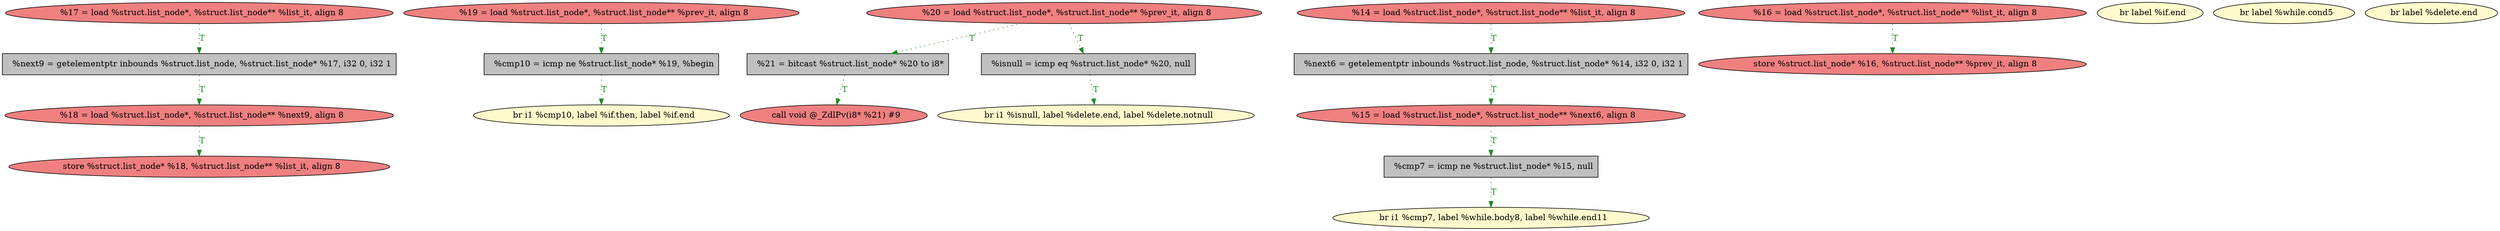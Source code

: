 
digraph G {


node1217 [fillcolor=grey,label="  %next9 = getelementptr inbounds %struct.list_node, %struct.list_node* %17, i32 0, i32 1",shape=rectangle,style=filled ]
node1216 [fillcolor=lemonchiffon,label="  br i1 %cmp10, label %if.then, label %if.end",shape=ellipse,style=filled ]
node1203 [fillcolor=grey,label="  %21 = bitcast %struct.list_node* %20 to i8*",shape=rectangle,style=filled ]
node1211 [fillcolor=lightcoral,label="  %17 = load %struct.list_node*, %struct.list_node** %list_it, align 8",shape=ellipse,style=filled ]
node1214 [fillcolor=lightcoral,label="  %20 = load %struct.list_node*, %struct.list_node** %prev_it, align 8",shape=ellipse,style=filled ]
node1204 [fillcolor=grey,label="  %cmp7 = icmp ne %struct.list_node* %15, null",shape=rectangle,style=filled ]
node1209 [fillcolor=lightcoral,label="  %14 = load %struct.list_node*, %struct.list_node** %list_it, align 8",shape=ellipse,style=filled ]
node1207 [fillcolor=lightcoral,label="  %15 = load %struct.list_node*, %struct.list_node** %next6, align 8",shape=ellipse,style=filled ]
node1202 [fillcolor=lemonchiffon,label="  br i1 %cmp7, label %while.body8, label %while.end11",shape=ellipse,style=filled ]
node1200 [fillcolor=lightcoral,label="  call void @_ZdlPv(i8* %21) #9",shape=ellipse,style=filled ]
node1213 [fillcolor=lightcoral,label="  store %struct.list_node* %18, %struct.list_node** %list_it, align 8",shape=ellipse,style=filled ]
node1218 [fillcolor=lightcoral,label="  %18 = load %struct.list_node*, %struct.list_node** %next9, align 8",shape=ellipse,style=filled ]
node1201 [fillcolor=lemonchiffon,label="  br i1 %isnull, label %delete.end, label %delete.notnull",shape=ellipse,style=filled ]
node1221 [fillcolor=grey,label="  %isnull = icmp eq %struct.list_node* %20, null",shape=rectangle,style=filled ]
node1206 [fillcolor=lightcoral,label="  %19 = load %struct.list_node*, %struct.list_node** %prev_it, align 8",shape=ellipse,style=filled ]
node1219 [fillcolor=lightcoral,label="  store %struct.list_node* %16, %struct.list_node** %prev_it, align 8",shape=ellipse,style=filled ]
node1205 [fillcolor=lemonchiffon,label="  br label %if.end",shape=ellipse,style=filled ]
node1210 [fillcolor=lemonchiffon,label="  br label %while.cond5",shape=ellipse,style=filled ]
node1215 [fillcolor=grey,label="  %next6 = getelementptr inbounds %struct.list_node, %struct.list_node* %14, i32 0, i32 1",shape=rectangle,style=filled ]
node1208 [fillcolor=lightcoral,label="  %16 = load %struct.list_node*, %struct.list_node** %list_it, align 8",shape=ellipse,style=filled ]
node1220 [fillcolor=grey,label="  %cmp10 = icmp ne %struct.list_node* %19, %begin",shape=rectangle,style=filled ]
node1212 [fillcolor=lemonchiffon,label="  br label %delete.end",shape=ellipse,style=filled ]

node1208->node1219 [style=dotted,color=forestgreen,label="T",fontcolor=forestgreen ]
node1207->node1204 [style=dotted,color=forestgreen,label="T",fontcolor=forestgreen ]
node1214->node1203 [style=dotted,color=forestgreen,label="T",fontcolor=forestgreen ]
node1209->node1215 [style=dotted,color=forestgreen,label="T",fontcolor=forestgreen ]
node1204->node1202 [style=dotted,color=forestgreen,label="T",fontcolor=forestgreen ]
node1203->node1200 [style=dotted,color=forestgreen,label="T",fontcolor=forestgreen ]
node1220->node1216 [style=dotted,color=forestgreen,label="T",fontcolor=forestgreen ]
node1206->node1220 [style=dotted,color=forestgreen,label="T",fontcolor=forestgreen ]
node1221->node1201 [style=dotted,color=forestgreen,label="T",fontcolor=forestgreen ]
node1217->node1218 [style=dotted,color=forestgreen,label="T",fontcolor=forestgreen ]
node1215->node1207 [style=dotted,color=forestgreen,label="T",fontcolor=forestgreen ]
node1211->node1217 [style=dotted,color=forestgreen,label="T",fontcolor=forestgreen ]
node1218->node1213 [style=dotted,color=forestgreen,label="T",fontcolor=forestgreen ]
node1214->node1221 [style=dotted,color=forestgreen,label="T",fontcolor=forestgreen ]


}
